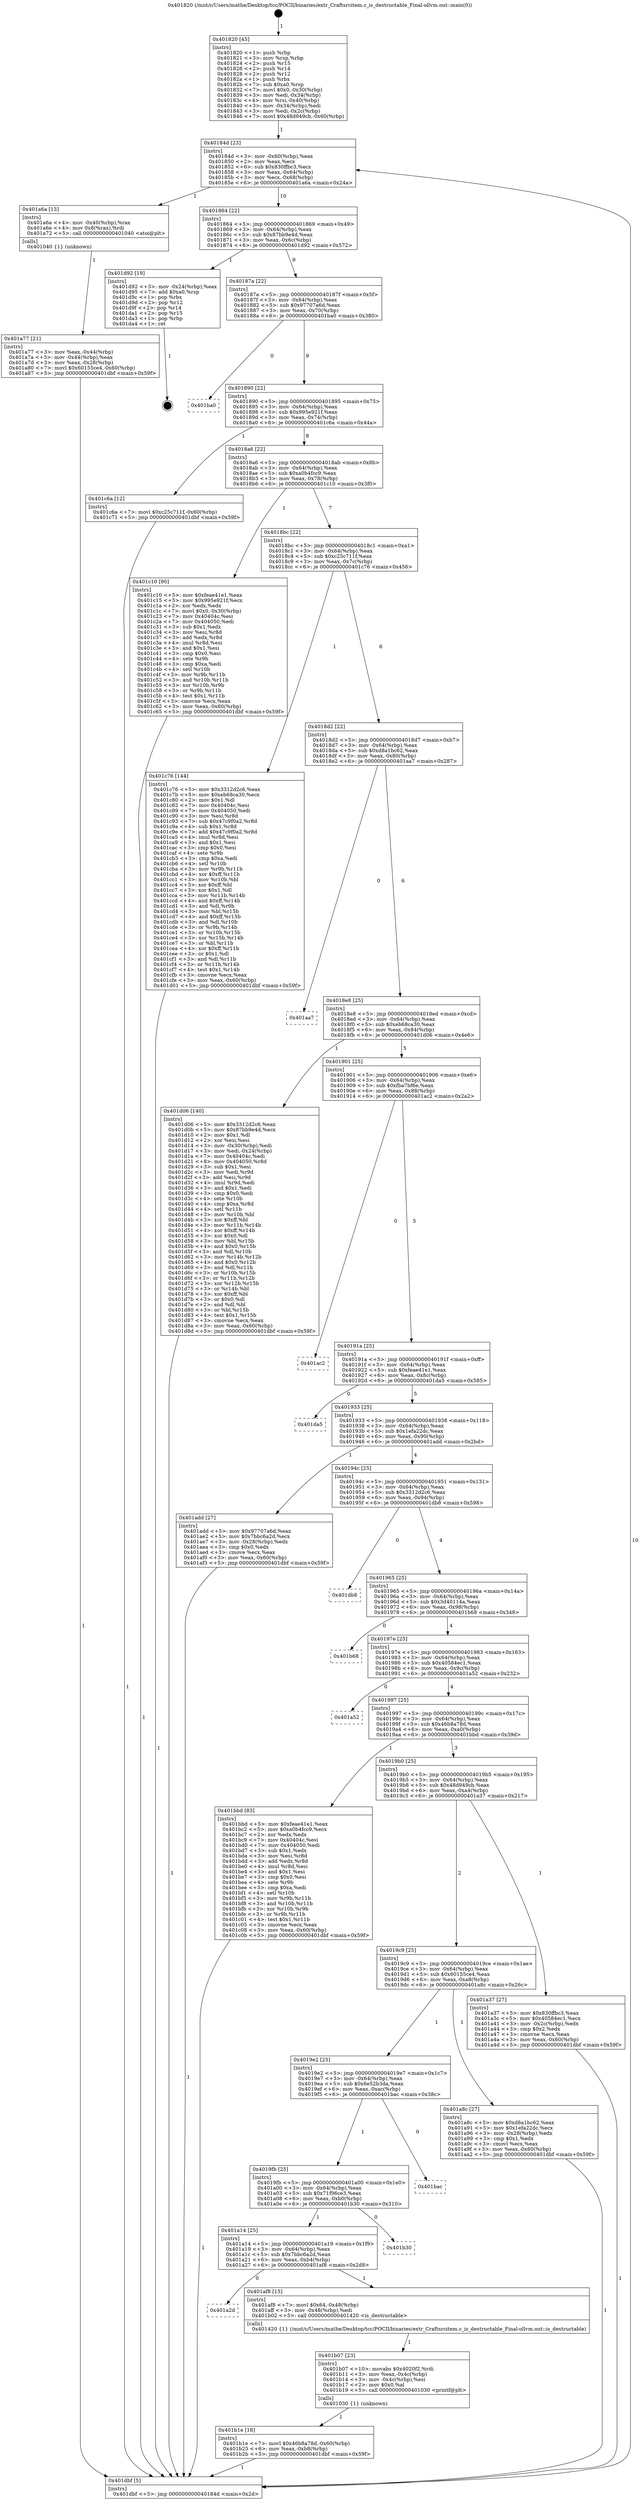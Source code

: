 digraph "0x401820" {
  label = "0x401820 (/mnt/c/Users/mathe/Desktop/tcc/POCII/binaries/extr_Craftsrcitem.c_is_destructable_Final-ollvm.out::main(0))"
  labelloc = "t"
  node[shape=record]

  Entry [label="",width=0.3,height=0.3,shape=circle,fillcolor=black,style=filled]
  "0x40184d" [label="{
     0x40184d [23]\l
     | [instrs]\l
     &nbsp;&nbsp;0x40184d \<+3\>: mov -0x60(%rbp),%eax\l
     &nbsp;&nbsp;0x401850 \<+2\>: mov %eax,%ecx\l
     &nbsp;&nbsp;0x401852 \<+6\>: sub $0x830ffbc3,%ecx\l
     &nbsp;&nbsp;0x401858 \<+3\>: mov %eax,-0x64(%rbp)\l
     &nbsp;&nbsp;0x40185b \<+3\>: mov %ecx,-0x68(%rbp)\l
     &nbsp;&nbsp;0x40185e \<+6\>: je 0000000000401a6a \<main+0x24a\>\l
  }"]
  "0x401a6a" [label="{
     0x401a6a [13]\l
     | [instrs]\l
     &nbsp;&nbsp;0x401a6a \<+4\>: mov -0x40(%rbp),%rax\l
     &nbsp;&nbsp;0x401a6e \<+4\>: mov 0x8(%rax),%rdi\l
     &nbsp;&nbsp;0x401a72 \<+5\>: call 0000000000401040 \<atoi@plt\>\l
     | [calls]\l
     &nbsp;&nbsp;0x401040 \{1\} (unknown)\l
  }"]
  "0x401864" [label="{
     0x401864 [22]\l
     | [instrs]\l
     &nbsp;&nbsp;0x401864 \<+5\>: jmp 0000000000401869 \<main+0x49\>\l
     &nbsp;&nbsp;0x401869 \<+3\>: mov -0x64(%rbp),%eax\l
     &nbsp;&nbsp;0x40186c \<+5\>: sub $0x87bb9e4d,%eax\l
     &nbsp;&nbsp;0x401871 \<+3\>: mov %eax,-0x6c(%rbp)\l
     &nbsp;&nbsp;0x401874 \<+6\>: je 0000000000401d92 \<main+0x572\>\l
  }"]
  Exit [label="",width=0.3,height=0.3,shape=circle,fillcolor=black,style=filled,peripheries=2]
  "0x401d92" [label="{
     0x401d92 [19]\l
     | [instrs]\l
     &nbsp;&nbsp;0x401d92 \<+3\>: mov -0x24(%rbp),%eax\l
     &nbsp;&nbsp;0x401d95 \<+7\>: add $0xa0,%rsp\l
     &nbsp;&nbsp;0x401d9c \<+1\>: pop %rbx\l
     &nbsp;&nbsp;0x401d9d \<+2\>: pop %r12\l
     &nbsp;&nbsp;0x401d9f \<+2\>: pop %r14\l
     &nbsp;&nbsp;0x401da1 \<+2\>: pop %r15\l
     &nbsp;&nbsp;0x401da3 \<+1\>: pop %rbp\l
     &nbsp;&nbsp;0x401da4 \<+1\>: ret\l
  }"]
  "0x40187a" [label="{
     0x40187a [22]\l
     | [instrs]\l
     &nbsp;&nbsp;0x40187a \<+5\>: jmp 000000000040187f \<main+0x5f\>\l
     &nbsp;&nbsp;0x40187f \<+3\>: mov -0x64(%rbp),%eax\l
     &nbsp;&nbsp;0x401882 \<+5\>: sub $0x97707a6d,%eax\l
     &nbsp;&nbsp;0x401887 \<+3\>: mov %eax,-0x70(%rbp)\l
     &nbsp;&nbsp;0x40188a \<+6\>: je 0000000000401ba0 \<main+0x380\>\l
  }"]
  "0x401b1e" [label="{
     0x401b1e [18]\l
     | [instrs]\l
     &nbsp;&nbsp;0x401b1e \<+7\>: movl $0x46b8a78d,-0x60(%rbp)\l
     &nbsp;&nbsp;0x401b25 \<+6\>: mov %eax,-0xb8(%rbp)\l
     &nbsp;&nbsp;0x401b2b \<+5\>: jmp 0000000000401dbf \<main+0x59f\>\l
  }"]
  "0x401ba0" [label="{
     0x401ba0\l
  }", style=dashed]
  "0x401890" [label="{
     0x401890 [22]\l
     | [instrs]\l
     &nbsp;&nbsp;0x401890 \<+5\>: jmp 0000000000401895 \<main+0x75\>\l
     &nbsp;&nbsp;0x401895 \<+3\>: mov -0x64(%rbp),%eax\l
     &nbsp;&nbsp;0x401898 \<+5\>: sub $0x995e921f,%eax\l
     &nbsp;&nbsp;0x40189d \<+3\>: mov %eax,-0x74(%rbp)\l
     &nbsp;&nbsp;0x4018a0 \<+6\>: je 0000000000401c6a \<main+0x44a\>\l
  }"]
  "0x401b07" [label="{
     0x401b07 [23]\l
     | [instrs]\l
     &nbsp;&nbsp;0x401b07 \<+10\>: movabs $0x4020f2,%rdi\l
     &nbsp;&nbsp;0x401b11 \<+3\>: mov %eax,-0x4c(%rbp)\l
     &nbsp;&nbsp;0x401b14 \<+3\>: mov -0x4c(%rbp),%esi\l
     &nbsp;&nbsp;0x401b17 \<+2\>: mov $0x0,%al\l
     &nbsp;&nbsp;0x401b19 \<+5\>: call 0000000000401030 \<printf@plt\>\l
     | [calls]\l
     &nbsp;&nbsp;0x401030 \{1\} (unknown)\l
  }"]
  "0x401c6a" [label="{
     0x401c6a [12]\l
     | [instrs]\l
     &nbsp;&nbsp;0x401c6a \<+7\>: movl $0xc25c711f,-0x60(%rbp)\l
     &nbsp;&nbsp;0x401c71 \<+5\>: jmp 0000000000401dbf \<main+0x59f\>\l
  }"]
  "0x4018a6" [label="{
     0x4018a6 [22]\l
     | [instrs]\l
     &nbsp;&nbsp;0x4018a6 \<+5\>: jmp 00000000004018ab \<main+0x8b\>\l
     &nbsp;&nbsp;0x4018ab \<+3\>: mov -0x64(%rbp),%eax\l
     &nbsp;&nbsp;0x4018ae \<+5\>: sub $0xa0b4fcc9,%eax\l
     &nbsp;&nbsp;0x4018b3 \<+3\>: mov %eax,-0x78(%rbp)\l
     &nbsp;&nbsp;0x4018b6 \<+6\>: je 0000000000401c10 \<main+0x3f0\>\l
  }"]
  "0x401a2d" [label="{
     0x401a2d\l
  }", style=dashed]
  "0x401c10" [label="{
     0x401c10 [90]\l
     | [instrs]\l
     &nbsp;&nbsp;0x401c10 \<+5\>: mov $0xfeae41e1,%eax\l
     &nbsp;&nbsp;0x401c15 \<+5\>: mov $0x995e921f,%ecx\l
     &nbsp;&nbsp;0x401c1a \<+2\>: xor %edx,%edx\l
     &nbsp;&nbsp;0x401c1c \<+7\>: movl $0x0,-0x30(%rbp)\l
     &nbsp;&nbsp;0x401c23 \<+7\>: mov 0x40404c,%esi\l
     &nbsp;&nbsp;0x401c2a \<+7\>: mov 0x404050,%edi\l
     &nbsp;&nbsp;0x401c31 \<+3\>: sub $0x1,%edx\l
     &nbsp;&nbsp;0x401c34 \<+3\>: mov %esi,%r8d\l
     &nbsp;&nbsp;0x401c37 \<+3\>: add %edx,%r8d\l
     &nbsp;&nbsp;0x401c3a \<+4\>: imul %r8d,%esi\l
     &nbsp;&nbsp;0x401c3e \<+3\>: and $0x1,%esi\l
     &nbsp;&nbsp;0x401c41 \<+3\>: cmp $0x0,%esi\l
     &nbsp;&nbsp;0x401c44 \<+4\>: sete %r9b\l
     &nbsp;&nbsp;0x401c48 \<+3\>: cmp $0xa,%edi\l
     &nbsp;&nbsp;0x401c4b \<+4\>: setl %r10b\l
     &nbsp;&nbsp;0x401c4f \<+3\>: mov %r9b,%r11b\l
     &nbsp;&nbsp;0x401c52 \<+3\>: and %r10b,%r11b\l
     &nbsp;&nbsp;0x401c55 \<+3\>: xor %r10b,%r9b\l
     &nbsp;&nbsp;0x401c58 \<+3\>: or %r9b,%r11b\l
     &nbsp;&nbsp;0x401c5b \<+4\>: test $0x1,%r11b\l
     &nbsp;&nbsp;0x401c5f \<+3\>: cmovne %ecx,%eax\l
     &nbsp;&nbsp;0x401c62 \<+3\>: mov %eax,-0x60(%rbp)\l
     &nbsp;&nbsp;0x401c65 \<+5\>: jmp 0000000000401dbf \<main+0x59f\>\l
  }"]
  "0x4018bc" [label="{
     0x4018bc [22]\l
     | [instrs]\l
     &nbsp;&nbsp;0x4018bc \<+5\>: jmp 00000000004018c1 \<main+0xa1\>\l
     &nbsp;&nbsp;0x4018c1 \<+3\>: mov -0x64(%rbp),%eax\l
     &nbsp;&nbsp;0x4018c4 \<+5\>: sub $0xc25c711f,%eax\l
     &nbsp;&nbsp;0x4018c9 \<+3\>: mov %eax,-0x7c(%rbp)\l
     &nbsp;&nbsp;0x4018cc \<+6\>: je 0000000000401c76 \<main+0x456\>\l
  }"]
  "0x401af8" [label="{
     0x401af8 [15]\l
     | [instrs]\l
     &nbsp;&nbsp;0x401af8 \<+7\>: movl $0x64,-0x48(%rbp)\l
     &nbsp;&nbsp;0x401aff \<+3\>: mov -0x48(%rbp),%edi\l
     &nbsp;&nbsp;0x401b02 \<+5\>: call 0000000000401420 \<is_destructable\>\l
     | [calls]\l
     &nbsp;&nbsp;0x401420 \{1\} (/mnt/c/Users/mathe/Desktop/tcc/POCII/binaries/extr_Craftsrcitem.c_is_destructable_Final-ollvm.out::is_destructable)\l
  }"]
  "0x401c76" [label="{
     0x401c76 [144]\l
     | [instrs]\l
     &nbsp;&nbsp;0x401c76 \<+5\>: mov $0x3312d2c6,%eax\l
     &nbsp;&nbsp;0x401c7b \<+5\>: mov $0xeb68ca30,%ecx\l
     &nbsp;&nbsp;0x401c80 \<+2\>: mov $0x1,%dl\l
     &nbsp;&nbsp;0x401c82 \<+7\>: mov 0x40404c,%esi\l
     &nbsp;&nbsp;0x401c89 \<+7\>: mov 0x404050,%edi\l
     &nbsp;&nbsp;0x401c90 \<+3\>: mov %esi,%r8d\l
     &nbsp;&nbsp;0x401c93 \<+7\>: sub $0x47c9f0a2,%r8d\l
     &nbsp;&nbsp;0x401c9a \<+4\>: sub $0x1,%r8d\l
     &nbsp;&nbsp;0x401c9e \<+7\>: add $0x47c9f0a2,%r8d\l
     &nbsp;&nbsp;0x401ca5 \<+4\>: imul %r8d,%esi\l
     &nbsp;&nbsp;0x401ca9 \<+3\>: and $0x1,%esi\l
     &nbsp;&nbsp;0x401cac \<+3\>: cmp $0x0,%esi\l
     &nbsp;&nbsp;0x401caf \<+4\>: sete %r9b\l
     &nbsp;&nbsp;0x401cb3 \<+3\>: cmp $0xa,%edi\l
     &nbsp;&nbsp;0x401cb6 \<+4\>: setl %r10b\l
     &nbsp;&nbsp;0x401cba \<+3\>: mov %r9b,%r11b\l
     &nbsp;&nbsp;0x401cbd \<+4\>: xor $0xff,%r11b\l
     &nbsp;&nbsp;0x401cc1 \<+3\>: mov %r10b,%bl\l
     &nbsp;&nbsp;0x401cc4 \<+3\>: xor $0xff,%bl\l
     &nbsp;&nbsp;0x401cc7 \<+3\>: xor $0x1,%dl\l
     &nbsp;&nbsp;0x401cca \<+3\>: mov %r11b,%r14b\l
     &nbsp;&nbsp;0x401ccd \<+4\>: and $0xff,%r14b\l
     &nbsp;&nbsp;0x401cd1 \<+3\>: and %dl,%r9b\l
     &nbsp;&nbsp;0x401cd4 \<+3\>: mov %bl,%r15b\l
     &nbsp;&nbsp;0x401cd7 \<+4\>: and $0xff,%r15b\l
     &nbsp;&nbsp;0x401cdb \<+3\>: and %dl,%r10b\l
     &nbsp;&nbsp;0x401cde \<+3\>: or %r9b,%r14b\l
     &nbsp;&nbsp;0x401ce1 \<+3\>: or %r10b,%r15b\l
     &nbsp;&nbsp;0x401ce4 \<+3\>: xor %r15b,%r14b\l
     &nbsp;&nbsp;0x401ce7 \<+3\>: or %bl,%r11b\l
     &nbsp;&nbsp;0x401cea \<+4\>: xor $0xff,%r11b\l
     &nbsp;&nbsp;0x401cee \<+3\>: or $0x1,%dl\l
     &nbsp;&nbsp;0x401cf1 \<+3\>: and %dl,%r11b\l
     &nbsp;&nbsp;0x401cf4 \<+3\>: or %r11b,%r14b\l
     &nbsp;&nbsp;0x401cf7 \<+4\>: test $0x1,%r14b\l
     &nbsp;&nbsp;0x401cfb \<+3\>: cmovne %ecx,%eax\l
     &nbsp;&nbsp;0x401cfe \<+3\>: mov %eax,-0x60(%rbp)\l
     &nbsp;&nbsp;0x401d01 \<+5\>: jmp 0000000000401dbf \<main+0x59f\>\l
  }"]
  "0x4018d2" [label="{
     0x4018d2 [22]\l
     | [instrs]\l
     &nbsp;&nbsp;0x4018d2 \<+5\>: jmp 00000000004018d7 \<main+0xb7\>\l
     &nbsp;&nbsp;0x4018d7 \<+3\>: mov -0x64(%rbp),%eax\l
     &nbsp;&nbsp;0x4018da \<+5\>: sub $0xd8a1bc62,%eax\l
     &nbsp;&nbsp;0x4018df \<+3\>: mov %eax,-0x80(%rbp)\l
     &nbsp;&nbsp;0x4018e2 \<+6\>: je 0000000000401aa7 \<main+0x287\>\l
  }"]
  "0x401a14" [label="{
     0x401a14 [25]\l
     | [instrs]\l
     &nbsp;&nbsp;0x401a14 \<+5\>: jmp 0000000000401a19 \<main+0x1f9\>\l
     &nbsp;&nbsp;0x401a19 \<+3\>: mov -0x64(%rbp),%eax\l
     &nbsp;&nbsp;0x401a1c \<+5\>: sub $0x7bbc6a2d,%eax\l
     &nbsp;&nbsp;0x401a21 \<+6\>: mov %eax,-0xb4(%rbp)\l
     &nbsp;&nbsp;0x401a27 \<+6\>: je 0000000000401af8 \<main+0x2d8\>\l
  }"]
  "0x401aa7" [label="{
     0x401aa7\l
  }", style=dashed]
  "0x4018e8" [label="{
     0x4018e8 [25]\l
     | [instrs]\l
     &nbsp;&nbsp;0x4018e8 \<+5\>: jmp 00000000004018ed \<main+0xcd\>\l
     &nbsp;&nbsp;0x4018ed \<+3\>: mov -0x64(%rbp),%eax\l
     &nbsp;&nbsp;0x4018f0 \<+5\>: sub $0xeb68ca30,%eax\l
     &nbsp;&nbsp;0x4018f5 \<+6\>: mov %eax,-0x84(%rbp)\l
     &nbsp;&nbsp;0x4018fb \<+6\>: je 0000000000401d06 \<main+0x4e6\>\l
  }"]
  "0x401b30" [label="{
     0x401b30\l
  }", style=dashed]
  "0x401d06" [label="{
     0x401d06 [140]\l
     | [instrs]\l
     &nbsp;&nbsp;0x401d06 \<+5\>: mov $0x3312d2c6,%eax\l
     &nbsp;&nbsp;0x401d0b \<+5\>: mov $0x87bb9e4d,%ecx\l
     &nbsp;&nbsp;0x401d10 \<+2\>: mov $0x1,%dl\l
     &nbsp;&nbsp;0x401d12 \<+2\>: xor %esi,%esi\l
     &nbsp;&nbsp;0x401d14 \<+3\>: mov -0x30(%rbp),%edi\l
     &nbsp;&nbsp;0x401d17 \<+3\>: mov %edi,-0x24(%rbp)\l
     &nbsp;&nbsp;0x401d1a \<+7\>: mov 0x40404c,%edi\l
     &nbsp;&nbsp;0x401d21 \<+8\>: mov 0x404050,%r8d\l
     &nbsp;&nbsp;0x401d29 \<+3\>: sub $0x1,%esi\l
     &nbsp;&nbsp;0x401d2c \<+3\>: mov %edi,%r9d\l
     &nbsp;&nbsp;0x401d2f \<+3\>: add %esi,%r9d\l
     &nbsp;&nbsp;0x401d32 \<+4\>: imul %r9d,%edi\l
     &nbsp;&nbsp;0x401d36 \<+3\>: and $0x1,%edi\l
     &nbsp;&nbsp;0x401d39 \<+3\>: cmp $0x0,%edi\l
     &nbsp;&nbsp;0x401d3c \<+4\>: sete %r10b\l
     &nbsp;&nbsp;0x401d40 \<+4\>: cmp $0xa,%r8d\l
     &nbsp;&nbsp;0x401d44 \<+4\>: setl %r11b\l
     &nbsp;&nbsp;0x401d48 \<+3\>: mov %r10b,%bl\l
     &nbsp;&nbsp;0x401d4b \<+3\>: xor $0xff,%bl\l
     &nbsp;&nbsp;0x401d4e \<+3\>: mov %r11b,%r14b\l
     &nbsp;&nbsp;0x401d51 \<+4\>: xor $0xff,%r14b\l
     &nbsp;&nbsp;0x401d55 \<+3\>: xor $0x0,%dl\l
     &nbsp;&nbsp;0x401d58 \<+3\>: mov %bl,%r15b\l
     &nbsp;&nbsp;0x401d5b \<+4\>: and $0x0,%r15b\l
     &nbsp;&nbsp;0x401d5f \<+3\>: and %dl,%r10b\l
     &nbsp;&nbsp;0x401d62 \<+3\>: mov %r14b,%r12b\l
     &nbsp;&nbsp;0x401d65 \<+4\>: and $0x0,%r12b\l
     &nbsp;&nbsp;0x401d69 \<+3\>: and %dl,%r11b\l
     &nbsp;&nbsp;0x401d6c \<+3\>: or %r10b,%r15b\l
     &nbsp;&nbsp;0x401d6f \<+3\>: or %r11b,%r12b\l
     &nbsp;&nbsp;0x401d72 \<+3\>: xor %r12b,%r15b\l
     &nbsp;&nbsp;0x401d75 \<+3\>: or %r14b,%bl\l
     &nbsp;&nbsp;0x401d78 \<+3\>: xor $0xff,%bl\l
     &nbsp;&nbsp;0x401d7b \<+3\>: or $0x0,%dl\l
     &nbsp;&nbsp;0x401d7e \<+2\>: and %dl,%bl\l
     &nbsp;&nbsp;0x401d80 \<+3\>: or %bl,%r15b\l
     &nbsp;&nbsp;0x401d83 \<+4\>: test $0x1,%r15b\l
     &nbsp;&nbsp;0x401d87 \<+3\>: cmovne %ecx,%eax\l
     &nbsp;&nbsp;0x401d8a \<+3\>: mov %eax,-0x60(%rbp)\l
     &nbsp;&nbsp;0x401d8d \<+5\>: jmp 0000000000401dbf \<main+0x59f\>\l
  }"]
  "0x401901" [label="{
     0x401901 [25]\l
     | [instrs]\l
     &nbsp;&nbsp;0x401901 \<+5\>: jmp 0000000000401906 \<main+0xe6\>\l
     &nbsp;&nbsp;0x401906 \<+3\>: mov -0x64(%rbp),%eax\l
     &nbsp;&nbsp;0x401909 \<+5\>: sub $0xfba7bf6e,%eax\l
     &nbsp;&nbsp;0x40190e \<+6\>: mov %eax,-0x88(%rbp)\l
     &nbsp;&nbsp;0x401914 \<+6\>: je 0000000000401ac2 \<main+0x2a2\>\l
  }"]
  "0x4019fb" [label="{
     0x4019fb [25]\l
     | [instrs]\l
     &nbsp;&nbsp;0x4019fb \<+5\>: jmp 0000000000401a00 \<main+0x1e0\>\l
     &nbsp;&nbsp;0x401a00 \<+3\>: mov -0x64(%rbp),%eax\l
     &nbsp;&nbsp;0x401a03 \<+5\>: sub $0x71f96ce3,%eax\l
     &nbsp;&nbsp;0x401a08 \<+6\>: mov %eax,-0xb0(%rbp)\l
     &nbsp;&nbsp;0x401a0e \<+6\>: je 0000000000401b30 \<main+0x310\>\l
  }"]
  "0x401ac2" [label="{
     0x401ac2\l
  }", style=dashed]
  "0x40191a" [label="{
     0x40191a [25]\l
     | [instrs]\l
     &nbsp;&nbsp;0x40191a \<+5\>: jmp 000000000040191f \<main+0xff\>\l
     &nbsp;&nbsp;0x40191f \<+3\>: mov -0x64(%rbp),%eax\l
     &nbsp;&nbsp;0x401922 \<+5\>: sub $0xfeae41e1,%eax\l
     &nbsp;&nbsp;0x401927 \<+6\>: mov %eax,-0x8c(%rbp)\l
     &nbsp;&nbsp;0x40192d \<+6\>: je 0000000000401da5 \<main+0x585\>\l
  }"]
  "0x401bac" [label="{
     0x401bac\l
  }", style=dashed]
  "0x401da5" [label="{
     0x401da5\l
  }", style=dashed]
  "0x401933" [label="{
     0x401933 [25]\l
     | [instrs]\l
     &nbsp;&nbsp;0x401933 \<+5\>: jmp 0000000000401938 \<main+0x118\>\l
     &nbsp;&nbsp;0x401938 \<+3\>: mov -0x64(%rbp),%eax\l
     &nbsp;&nbsp;0x40193b \<+5\>: sub $0x1efa22dc,%eax\l
     &nbsp;&nbsp;0x401940 \<+6\>: mov %eax,-0x90(%rbp)\l
     &nbsp;&nbsp;0x401946 \<+6\>: je 0000000000401add \<main+0x2bd\>\l
  }"]
  "0x4019e2" [label="{
     0x4019e2 [25]\l
     | [instrs]\l
     &nbsp;&nbsp;0x4019e2 \<+5\>: jmp 00000000004019e7 \<main+0x1c7\>\l
     &nbsp;&nbsp;0x4019e7 \<+3\>: mov -0x64(%rbp),%eax\l
     &nbsp;&nbsp;0x4019ea \<+5\>: sub $0x6e52b3da,%eax\l
     &nbsp;&nbsp;0x4019ef \<+6\>: mov %eax,-0xac(%rbp)\l
     &nbsp;&nbsp;0x4019f5 \<+6\>: je 0000000000401bac \<main+0x38c\>\l
  }"]
  "0x401add" [label="{
     0x401add [27]\l
     | [instrs]\l
     &nbsp;&nbsp;0x401add \<+5\>: mov $0x97707a6d,%eax\l
     &nbsp;&nbsp;0x401ae2 \<+5\>: mov $0x7bbc6a2d,%ecx\l
     &nbsp;&nbsp;0x401ae7 \<+3\>: mov -0x28(%rbp),%edx\l
     &nbsp;&nbsp;0x401aea \<+3\>: cmp $0x0,%edx\l
     &nbsp;&nbsp;0x401aed \<+3\>: cmove %ecx,%eax\l
     &nbsp;&nbsp;0x401af0 \<+3\>: mov %eax,-0x60(%rbp)\l
     &nbsp;&nbsp;0x401af3 \<+5\>: jmp 0000000000401dbf \<main+0x59f\>\l
  }"]
  "0x40194c" [label="{
     0x40194c [25]\l
     | [instrs]\l
     &nbsp;&nbsp;0x40194c \<+5\>: jmp 0000000000401951 \<main+0x131\>\l
     &nbsp;&nbsp;0x401951 \<+3\>: mov -0x64(%rbp),%eax\l
     &nbsp;&nbsp;0x401954 \<+5\>: sub $0x3312d2c6,%eax\l
     &nbsp;&nbsp;0x401959 \<+6\>: mov %eax,-0x94(%rbp)\l
     &nbsp;&nbsp;0x40195f \<+6\>: je 0000000000401db8 \<main+0x598\>\l
  }"]
  "0x401a8c" [label="{
     0x401a8c [27]\l
     | [instrs]\l
     &nbsp;&nbsp;0x401a8c \<+5\>: mov $0xd8a1bc62,%eax\l
     &nbsp;&nbsp;0x401a91 \<+5\>: mov $0x1efa22dc,%ecx\l
     &nbsp;&nbsp;0x401a96 \<+3\>: mov -0x28(%rbp),%edx\l
     &nbsp;&nbsp;0x401a99 \<+3\>: cmp $0x1,%edx\l
     &nbsp;&nbsp;0x401a9c \<+3\>: cmovl %ecx,%eax\l
     &nbsp;&nbsp;0x401a9f \<+3\>: mov %eax,-0x60(%rbp)\l
     &nbsp;&nbsp;0x401aa2 \<+5\>: jmp 0000000000401dbf \<main+0x59f\>\l
  }"]
  "0x401db8" [label="{
     0x401db8\l
  }", style=dashed]
  "0x401965" [label="{
     0x401965 [25]\l
     | [instrs]\l
     &nbsp;&nbsp;0x401965 \<+5\>: jmp 000000000040196a \<main+0x14a\>\l
     &nbsp;&nbsp;0x40196a \<+3\>: mov -0x64(%rbp),%eax\l
     &nbsp;&nbsp;0x40196d \<+5\>: sub $0x3d40114a,%eax\l
     &nbsp;&nbsp;0x401972 \<+6\>: mov %eax,-0x98(%rbp)\l
     &nbsp;&nbsp;0x401978 \<+6\>: je 0000000000401b68 \<main+0x348\>\l
  }"]
  "0x401a77" [label="{
     0x401a77 [21]\l
     | [instrs]\l
     &nbsp;&nbsp;0x401a77 \<+3\>: mov %eax,-0x44(%rbp)\l
     &nbsp;&nbsp;0x401a7a \<+3\>: mov -0x44(%rbp),%eax\l
     &nbsp;&nbsp;0x401a7d \<+3\>: mov %eax,-0x28(%rbp)\l
     &nbsp;&nbsp;0x401a80 \<+7\>: movl $0x60155ce4,-0x60(%rbp)\l
     &nbsp;&nbsp;0x401a87 \<+5\>: jmp 0000000000401dbf \<main+0x59f\>\l
  }"]
  "0x401b68" [label="{
     0x401b68\l
  }", style=dashed]
  "0x40197e" [label="{
     0x40197e [25]\l
     | [instrs]\l
     &nbsp;&nbsp;0x40197e \<+5\>: jmp 0000000000401983 \<main+0x163\>\l
     &nbsp;&nbsp;0x401983 \<+3\>: mov -0x64(%rbp),%eax\l
     &nbsp;&nbsp;0x401986 \<+5\>: sub $0x40584ec1,%eax\l
     &nbsp;&nbsp;0x40198b \<+6\>: mov %eax,-0x9c(%rbp)\l
     &nbsp;&nbsp;0x401991 \<+6\>: je 0000000000401a52 \<main+0x232\>\l
  }"]
  "0x401820" [label="{
     0x401820 [45]\l
     | [instrs]\l
     &nbsp;&nbsp;0x401820 \<+1\>: push %rbp\l
     &nbsp;&nbsp;0x401821 \<+3\>: mov %rsp,%rbp\l
     &nbsp;&nbsp;0x401824 \<+2\>: push %r15\l
     &nbsp;&nbsp;0x401826 \<+2\>: push %r14\l
     &nbsp;&nbsp;0x401828 \<+2\>: push %r12\l
     &nbsp;&nbsp;0x40182a \<+1\>: push %rbx\l
     &nbsp;&nbsp;0x40182b \<+7\>: sub $0xa0,%rsp\l
     &nbsp;&nbsp;0x401832 \<+7\>: movl $0x0,-0x30(%rbp)\l
     &nbsp;&nbsp;0x401839 \<+3\>: mov %edi,-0x34(%rbp)\l
     &nbsp;&nbsp;0x40183c \<+4\>: mov %rsi,-0x40(%rbp)\l
     &nbsp;&nbsp;0x401840 \<+3\>: mov -0x34(%rbp),%edi\l
     &nbsp;&nbsp;0x401843 \<+3\>: mov %edi,-0x2c(%rbp)\l
     &nbsp;&nbsp;0x401846 \<+7\>: movl $0x48d949cb,-0x60(%rbp)\l
  }"]
  "0x401a52" [label="{
     0x401a52\l
  }", style=dashed]
  "0x401997" [label="{
     0x401997 [25]\l
     | [instrs]\l
     &nbsp;&nbsp;0x401997 \<+5\>: jmp 000000000040199c \<main+0x17c\>\l
     &nbsp;&nbsp;0x40199c \<+3\>: mov -0x64(%rbp),%eax\l
     &nbsp;&nbsp;0x40199f \<+5\>: sub $0x46b8a78d,%eax\l
     &nbsp;&nbsp;0x4019a4 \<+6\>: mov %eax,-0xa0(%rbp)\l
     &nbsp;&nbsp;0x4019aa \<+6\>: je 0000000000401bbd \<main+0x39d\>\l
  }"]
  "0x401dbf" [label="{
     0x401dbf [5]\l
     | [instrs]\l
     &nbsp;&nbsp;0x401dbf \<+5\>: jmp 000000000040184d \<main+0x2d\>\l
  }"]
  "0x401bbd" [label="{
     0x401bbd [83]\l
     | [instrs]\l
     &nbsp;&nbsp;0x401bbd \<+5\>: mov $0xfeae41e1,%eax\l
     &nbsp;&nbsp;0x401bc2 \<+5\>: mov $0xa0b4fcc9,%ecx\l
     &nbsp;&nbsp;0x401bc7 \<+2\>: xor %edx,%edx\l
     &nbsp;&nbsp;0x401bc9 \<+7\>: mov 0x40404c,%esi\l
     &nbsp;&nbsp;0x401bd0 \<+7\>: mov 0x404050,%edi\l
     &nbsp;&nbsp;0x401bd7 \<+3\>: sub $0x1,%edx\l
     &nbsp;&nbsp;0x401bda \<+3\>: mov %esi,%r8d\l
     &nbsp;&nbsp;0x401bdd \<+3\>: add %edx,%r8d\l
     &nbsp;&nbsp;0x401be0 \<+4\>: imul %r8d,%esi\l
     &nbsp;&nbsp;0x401be4 \<+3\>: and $0x1,%esi\l
     &nbsp;&nbsp;0x401be7 \<+3\>: cmp $0x0,%esi\l
     &nbsp;&nbsp;0x401bea \<+4\>: sete %r9b\l
     &nbsp;&nbsp;0x401bee \<+3\>: cmp $0xa,%edi\l
     &nbsp;&nbsp;0x401bf1 \<+4\>: setl %r10b\l
     &nbsp;&nbsp;0x401bf5 \<+3\>: mov %r9b,%r11b\l
     &nbsp;&nbsp;0x401bf8 \<+3\>: and %r10b,%r11b\l
     &nbsp;&nbsp;0x401bfb \<+3\>: xor %r10b,%r9b\l
     &nbsp;&nbsp;0x401bfe \<+3\>: or %r9b,%r11b\l
     &nbsp;&nbsp;0x401c01 \<+4\>: test $0x1,%r11b\l
     &nbsp;&nbsp;0x401c05 \<+3\>: cmovne %ecx,%eax\l
     &nbsp;&nbsp;0x401c08 \<+3\>: mov %eax,-0x60(%rbp)\l
     &nbsp;&nbsp;0x401c0b \<+5\>: jmp 0000000000401dbf \<main+0x59f\>\l
  }"]
  "0x4019b0" [label="{
     0x4019b0 [25]\l
     | [instrs]\l
     &nbsp;&nbsp;0x4019b0 \<+5\>: jmp 00000000004019b5 \<main+0x195\>\l
     &nbsp;&nbsp;0x4019b5 \<+3\>: mov -0x64(%rbp),%eax\l
     &nbsp;&nbsp;0x4019b8 \<+5\>: sub $0x48d949cb,%eax\l
     &nbsp;&nbsp;0x4019bd \<+6\>: mov %eax,-0xa4(%rbp)\l
     &nbsp;&nbsp;0x4019c3 \<+6\>: je 0000000000401a37 \<main+0x217\>\l
  }"]
  "0x4019c9" [label="{
     0x4019c9 [25]\l
     | [instrs]\l
     &nbsp;&nbsp;0x4019c9 \<+5\>: jmp 00000000004019ce \<main+0x1ae\>\l
     &nbsp;&nbsp;0x4019ce \<+3\>: mov -0x64(%rbp),%eax\l
     &nbsp;&nbsp;0x4019d1 \<+5\>: sub $0x60155ce4,%eax\l
     &nbsp;&nbsp;0x4019d6 \<+6\>: mov %eax,-0xa8(%rbp)\l
     &nbsp;&nbsp;0x4019dc \<+6\>: je 0000000000401a8c \<main+0x26c\>\l
  }"]
  "0x401a37" [label="{
     0x401a37 [27]\l
     | [instrs]\l
     &nbsp;&nbsp;0x401a37 \<+5\>: mov $0x830ffbc3,%eax\l
     &nbsp;&nbsp;0x401a3c \<+5\>: mov $0x40584ec1,%ecx\l
     &nbsp;&nbsp;0x401a41 \<+3\>: mov -0x2c(%rbp),%edx\l
     &nbsp;&nbsp;0x401a44 \<+3\>: cmp $0x2,%edx\l
     &nbsp;&nbsp;0x401a47 \<+3\>: cmovne %ecx,%eax\l
     &nbsp;&nbsp;0x401a4a \<+3\>: mov %eax,-0x60(%rbp)\l
     &nbsp;&nbsp;0x401a4d \<+5\>: jmp 0000000000401dbf \<main+0x59f\>\l
  }"]
  Entry -> "0x401820" [label=" 1"]
  "0x40184d" -> "0x401a6a" [label=" 1"]
  "0x40184d" -> "0x401864" [label=" 10"]
  "0x401d92" -> Exit [label=" 1"]
  "0x401864" -> "0x401d92" [label=" 1"]
  "0x401864" -> "0x40187a" [label=" 9"]
  "0x401d06" -> "0x401dbf" [label=" 1"]
  "0x40187a" -> "0x401ba0" [label=" 0"]
  "0x40187a" -> "0x401890" [label=" 9"]
  "0x401c76" -> "0x401dbf" [label=" 1"]
  "0x401890" -> "0x401c6a" [label=" 1"]
  "0x401890" -> "0x4018a6" [label=" 8"]
  "0x401c6a" -> "0x401dbf" [label=" 1"]
  "0x4018a6" -> "0x401c10" [label=" 1"]
  "0x4018a6" -> "0x4018bc" [label=" 7"]
  "0x401c10" -> "0x401dbf" [label=" 1"]
  "0x4018bc" -> "0x401c76" [label=" 1"]
  "0x4018bc" -> "0x4018d2" [label=" 6"]
  "0x401bbd" -> "0x401dbf" [label=" 1"]
  "0x4018d2" -> "0x401aa7" [label=" 0"]
  "0x4018d2" -> "0x4018e8" [label=" 6"]
  "0x401b07" -> "0x401b1e" [label=" 1"]
  "0x4018e8" -> "0x401d06" [label=" 1"]
  "0x4018e8" -> "0x401901" [label=" 5"]
  "0x401af8" -> "0x401b07" [label=" 1"]
  "0x401901" -> "0x401ac2" [label=" 0"]
  "0x401901" -> "0x40191a" [label=" 5"]
  "0x401a14" -> "0x401af8" [label=" 1"]
  "0x40191a" -> "0x401da5" [label=" 0"]
  "0x40191a" -> "0x401933" [label=" 5"]
  "0x401b1e" -> "0x401dbf" [label=" 1"]
  "0x401933" -> "0x401add" [label=" 1"]
  "0x401933" -> "0x40194c" [label=" 4"]
  "0x4019fb" -> "0x401b30" [label=" 0"]
  "0x40194c" -> "0x401db8" [label=" 0"]
  "0x40194c" -> "0x401965" [label=" 4"]
  "0x401a14" -> "0x401a2d" [label=" 0"]
  "0x401965" -> "0x401b68" [label=" 0"]
  "0x401965" -> "0x40197e" [label=" 4"]
  "0x4019e2" -> "0x401bac" [label=" 0"]
  "0x40197e" -> "0x401a52" [label=" 0"]
  "0x40197e" -> "0x401997" [label=" 4"]
  "0x4019fb" -> "0x401a14" [label=" 1"]
  "0x401997" -> "0x401bbd" [label=" 1"]
  "0x401997" -> "0x4019b0" [label=" 3"]
  "0x401add" -> "0x401dbf" [label=" 1"]
  "0x4019b0" -> "0x401a37" [label=" 1"]
  "0x4019b0" -> "0x4019c9" [label=" 2"]
  "0x401a37" -> "0x401dbf" [label=" 1"]
  "0x401820" -> "0x40184d" [label=" 1"]
  "0x401dbf" -> "0x40184d" [label=" 10"]
  "0x401a6a" -> "0x401a77" [label=" 1"]
  "0x401a77" -> "0x401dbf" [label=" 1"]
  "0x4019e2" -> "0x4019fb" [label=" 1"]
  "0x4019c9" -> "0x401a8c" [label=" 1"]
  "0x4019c9" -> "0x4019e2" [label=" 1"]
  "0x401a8c" -> "0x401dbf" [label=" 1"]
}

